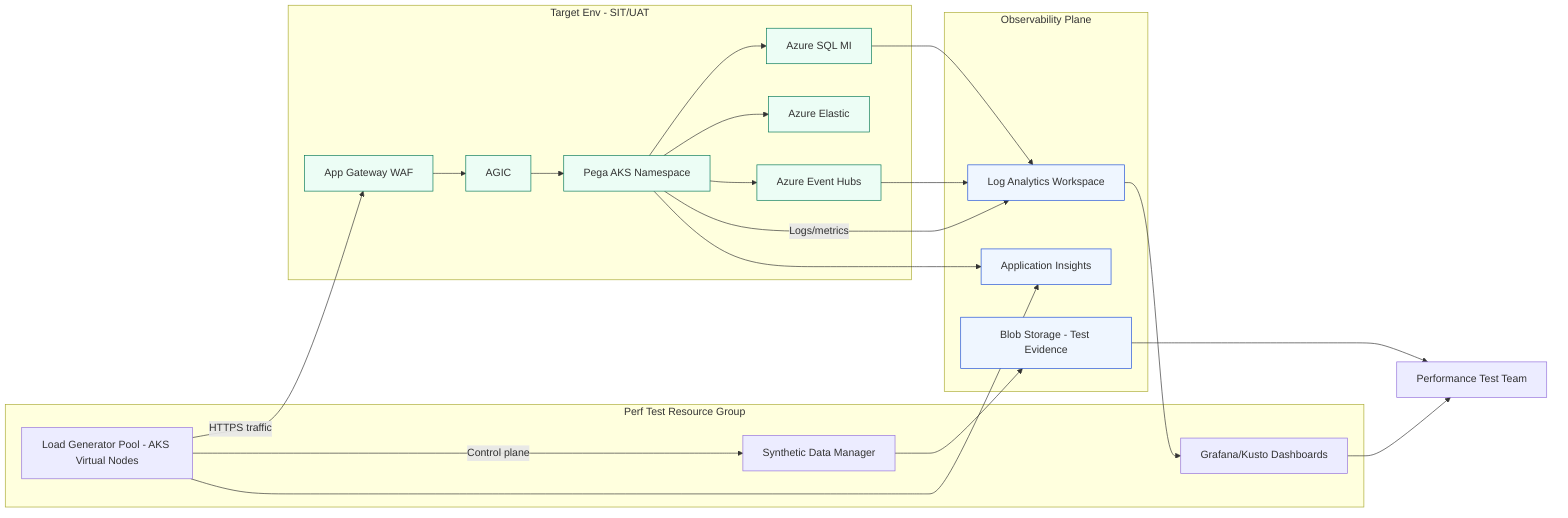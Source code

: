 flowchart LR
    subgraph PerfRG[Perf Test Resource Group]
        LG[Load Generator Pool - AKS Virtual Nodes]
        DataMgr[Synthetic Data Manager]
        Metrics[Grafana/Kusto Dashboards]
    end

    subgraph TargetRG[Target Env - SIT/UAT]
        WAF[App Gateway WAF]
        AGIC[AGIC]
        Pega[Pega AKS Namespace]
        SQL[Azure SQL MI]
        Elastic[Azure Elastic]
        EventHub[Azure Event Hubs]
    end

    subgraph Observability[Observability Plane]
        LogAnalytics[Log Analytics Workspace]
        AppInsights[Application Insights]
        Storage[Blob Storage - Test Evidence]
    end

    LG -->|HTTPS traffic| WAF
    WAF --> AGIC
    AGIC --> Pega
    Pega --> SQL
    Pega --> Elastic
    Pega --> EventHub

    LG -->|Control plane| DataMgr
    DataMgr --> Storage

    Pega -->|Logs/metrics| LogAnalytics
    SQL --> LogAnalytics
    EventHub --> LogAnalytics
    LogAnalytics --> Metrics
    Metrics --> PerfTeam[Performance Test Team]

    LG --> AppInsights
    Pega --> AppInsights

    Storage --> PerfTeam

    classDef azure fill:#ecfdf5,stroke:#047857;
    classDef obs fill:#eff6ff,stroke:#1d4ed8;

    class WAF,AGIC,Pega,SQL,Elastic,EventHub azure;
    class LogAnalytics,AppInsights,Storage obs;